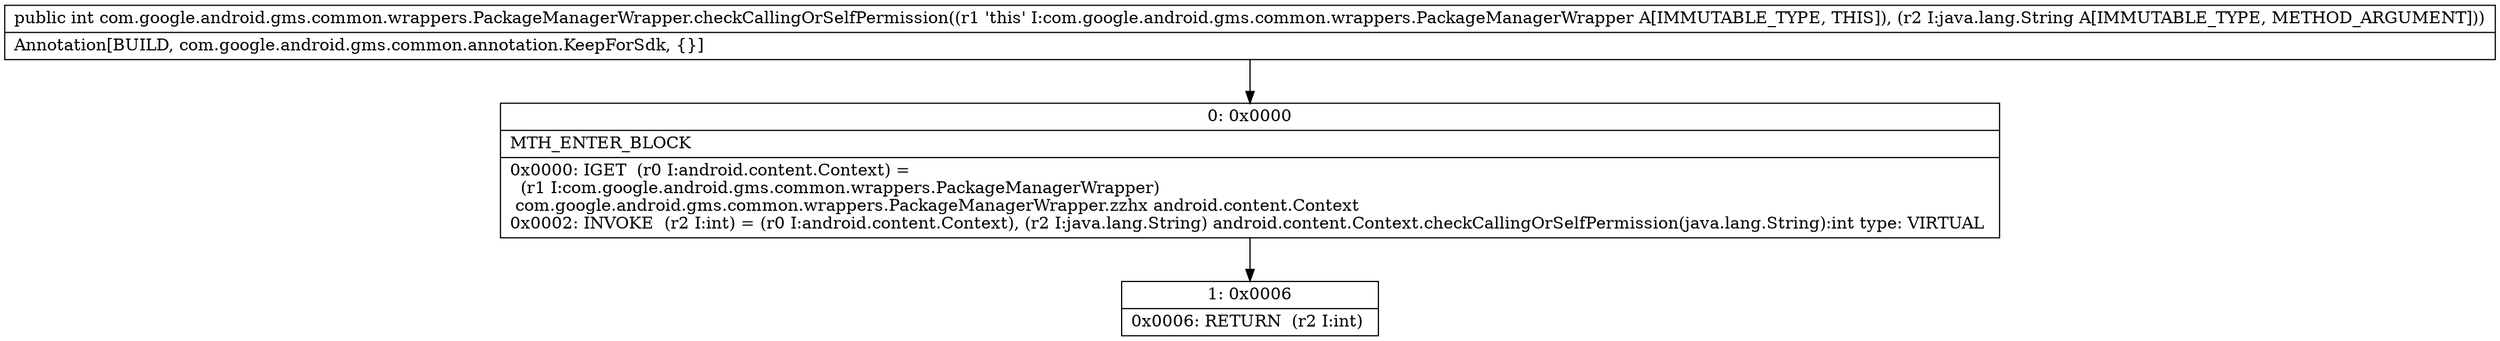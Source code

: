 digraph "CFG forcom.google.android.gms.common.wrappers.PackageManagerWrapper.checkCallingOrSelfPermission(Ljava\/lang\/String;)I" {
Node_0 [shape=record,label="{0\:\ 0x0000|MTH_ENTER_BLOCK\l|0x0000: IGET  (r0 I:android.content.Context) = \l  (r1 I:com.google.android.gms.common.wrappers.PackageManagerWrapper)\l com.google.android.gms.common.wrappers.PackageManagerWrapper.zzhx android.content.Context \l0x0002: INVOKE  (r2 I:int) = (r0 I:android.content.Context), (r2 I:java.lang.String) android.content.Context.checkCallingOrSelfPermission(java.lang.String):int type: VIRTUAL \l}"];
Node_1 [shape=record,label="{1\:\ 0x0006|0x0006: RETURN  (r2 I:int) \l}"];
MethodNode[shape=record,label="{public int com.google.android.gms.common.wrappers.PackageManagerWrapper.checkCallingOrSelfPermission((r1 'this' I:com.google.android.gms.common.wrappers.PackageManagerWrapper A[IMMUTABLE_TYPE, THIS]), (r2 I:java.lang.String A[IMMUTABLE_TYPE, METHOD_ARGUMENT]))  | Annotation[BUILD, com.google.android.gms.common.annotation.KeepForSdk, \{\}]\l}"];
MethodNode -> Node_0;
Node_0 -> Node_1;
}

